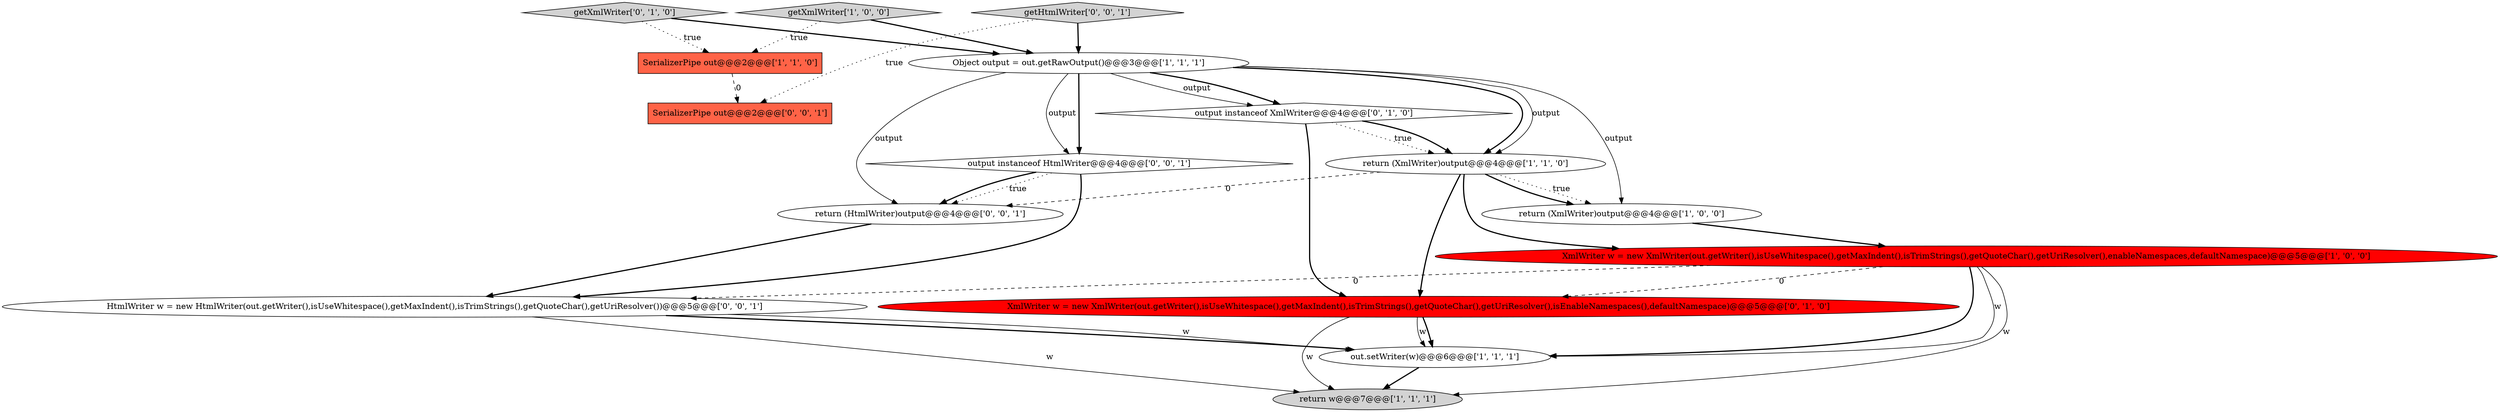 digraph {
14 [style = filled, label = "HtmlWriter w = new HtmlWriter(out.getWriter(),isUseWhitespace(),getMaxIndent(),isTrimStrings(),getQuoteChar(),getUriResolver())@@@5@@@['0', '0', '1']", fillcolor = white, shape = ellipse image = "AAA0AAABBB3BBB"];
1 [style = filled, label = "return w@@@7@@@['1', '1', '1']", fillcolor = lightgray, shape = ellipse image = "AAA0AAABBB1BBB"];
8 [style = filled, label = "output instanceof XmlWriter@@@4@@@['0', '1', '0']", fillcolor = white, shape = diamond image = "AAA0AAABBB2BBB"];
11 [style = filled, label = "getHtmlWriter['0', '0', '1']", fillcolor = lightgray, shape = diamond image = "AAA0AAABBB3BBB"];
4 [style = filled, label = "Object output = out.getRawOutput()@@@3@@@['1', '1', '1']", fillcolor = white, shape = ellipse image = "AAA0AAABBB1BBB"];
7 [style = filled, label = "return (XmlWriter)output@@@4@@@['1', '1', '0']", fillcolor = white, shape = ellipse image = "AAA0AAABBB1BBB"];
3 [style = filled, label = "getXmlWriter['1', '0', '0']", fillcolor = lightgray, shape = diamond image = "AAA0AAABBB1BBB"];
9 [style = filled, label = "XmlWriter w = new XmlWriter(out.getWriter(),isUseWhitespace(),getMaxIndent(),isTrimStrings(),getQuoteChar(),getUriResolver(),isEnableNamespaces(),defaultNamespace)@@@5@@@['0', '1', '0']", fillcolor = red, shape = ellipse image = "AAA1AAABBB2BBB"];
10 [style = filled, label = "getXmlWriter['0', '1', '0']", fillcolor = lightgray, shape = diamond image = "AAA0AAABBB2BBB"];
13 [style = filled, label = "output instanceof HtmlWriter@@@4@@@['0', '0', '1']", fillcolor = white, shape = diamond image = "AAA0AAABBB3BBB"];
15 [style = filled, label = "return (HtmlWriter)output@@@4@@@['0', '0', '1']", fillcolor = white, shape = ellipse image = "AAA0AAABBB3BBB"];
6 [style = filled, label = "SerializerPipe out@@@2@@@['1', '1', '0']", fillcolor = tomato, shape = box image = "AAA0AAABBB1BBB"];
2 [style = filled, label = "XmlWriter w = new XmlWriter(out.getWriter(),isUseWhitespace(),getMaxIndent(),isTrimStrings(),getQuoteChar(),getUriResolver(),enableNamespaces,defaultNamespace)@@@5@@@['1', '0', '0']", fillcolor = red, shape = ellipse image = "AAA1AAABBB1BBB"];
12 [style = filled, label = "SerializerPipe out@@@2@@@['0', '0', '1']", fillcolor = tomato, shape = box image = "AAA0AAABBB3BBB"];
5 [style = filled, label = "return (XmlWriter)output@@@4@@@['1', '0', '0']", fillcolor = white, shape = ellipse image = "AAA0AAABBB1BBB"];
0 [style = filled, label = "out.setWriter(w)@@@6@@@['1', '1', '1']", fillcolor = white, shape = ellipse image = "AAA0AAABBB1BBB"];
10->6 [style = dotted, label="true"];
9->0 [style = solid, label="w"];
4->5 [style = solid, label="output"];
9->0 [style = bold, label=""];
15->14 [style = bold, label=""];
9->1 [style = solid, label="w"];
4->8 [style = solid, label="output"];
4->13 [style = bold, label=""];
11->4 [style = bold, label=""];
11->12 [style = dotted, label="true"];
8->7 [style = dotted, label="true"];
2->0 [style = solid, label="w"];
14->1 [style = solid, label="w"];
3->6 [style = dotted, label="true"];
3->4 [style = bold, label=""];
4->7 [style = bold, label=""];
4->7 [style = solid, label="output"];
8->7 [style = bold, label=""];
7->5 [style = dotted, label="true"];
6->12 [style = dashed, label="0"];
7->9 [style = bold, label=""];
5->2 [style = bold, label=""];
7->5 [style = bold, label=""];
2->0 [style = bold, label=""];
2->14 [style = dashed, label="0"];
14->0 [style = bold, label=""];
14->0 [style = solid, label="w"];
2->9 [style = dashed, label="0"];
2->1 [style = solid, label="w"];
7->2 [style = bold, label=""];
0->1 [style = bold, label=""];
8->9 [style = bold, label=""];
10->4 [style = bold, label=""];
7->15 [style = dashed, label="0"];
4->8 [style = bold, label=""];
13->15 [style = dotted, label="true"];
13->15 [style = bold, label=""];
13->14 [style = bold, label=""];
4->13 [style = solid, label="output"];
4->15 [style = solid, label="output"];
}
